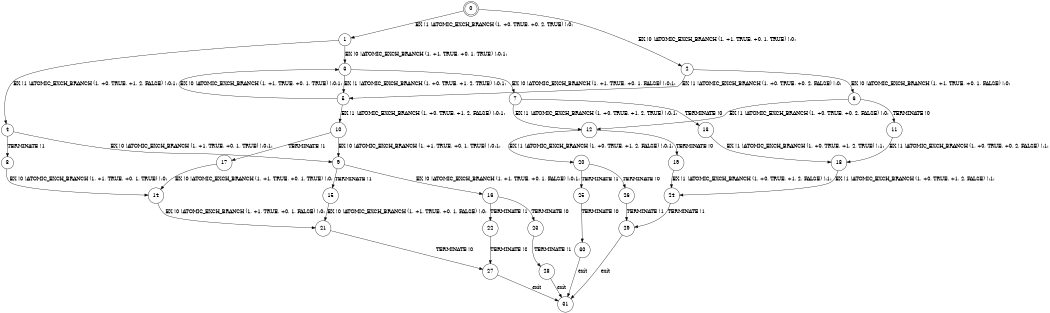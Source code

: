 digraph BCG {
size = "7, 10.5";
center = TRUE;
node [shape = circle];
0 [peripheries = 2];
0 -> 1 [label = "EX !1 !ATOMIC_EXCH_BRANCH (1, +0, TRUE, +0, 2, TRUE) !:0:"];
0 -> 2 [label = "EX !0 !ATOMIC_EXCH_BRANCH (1, +1, TRUE, +0, 1, TRUE) !:0:"];
1 -> 3 [label = "EX !0 !ATOMIC_EXCH_BRANCH (1, +1, TRUE, +0, 1, TRUE) !:0:1:"];
1 -> 4 [label = "EX !1 !ATOMIC_EXCH_BRANCH (1, +0, TRUE, +1, 2, FALSE) !:0:1:"];
2 -> 5 [label = "EX !1 !ATOMIC_EXCH_BRANCH (1, +0, TRUE, +0, 2, FALSE) !:0:"];
2 -> 6 [label = "EX !0 !ATOMIC_EXCH_BRANCH (1, +1, TRUE, +0, 1, FALSE) !:0:"];
3 -> 5 [label = "EX !1 !ATOMIC_EXCH_BRANCH (1, +0, TRUE, +1, 2, TRUE) !:0:1:"];
3 -> 7 [label = "EX !0 !ATOMIC_EXCH_BRANCH (1, +1, TRUE, +0, 1, FALSE) !:0:1:"];
4 -> 8 [label = "TERMINATE !1"];
4 -> 9 [label = "EX !0 !ATOMIC_EXCH_BRANCH (1, +1, TRUE, +0, 1, TRUE) !:0:1:"];
5 -> 10 [label = "EX !1 !ATOMIC_EXCH_BRANCH (1, +0, TRUE, +1, 2, FALSE) !:0:1:"];
5 -> 3 [label = "EX !0 !ATOMIC_EXCH_BRANCH (1, +1, TRUE, +0, 1, TRUE) !:0:1:"];
6 -> 11 [label = "TERMINATE !0"];
6 -> 12 [label = "EX !1 !ATOMIC_EXCH_BRANCH (1, +0, TRUE, +0, 2, FALSE) !:0:"];
7 -> 13 [label = "TERMINATE !0"];
7 -> 12 [label = "EX !1 !ATOMIC_EXCH_BRANCH (1, +0, TRUE, +1, 2, TRUE) !:0:1:"];
8 -> 14 [label = "EX !0 !ATOMIC_EXCH_BRANCH (1, +1, TRUE, +0, 1, TRUE) !:0:"];
9 -> 15 [label = "TERMINATE !1"];
9 -> 16 [label = "EX !0 !ATOMIC_EXCH_BRANCH (1, +1, TRUE, +0, 1, FALSE) !:0:1:"];
10 -> 17 [label = "TERMINATE !1"];
10 -> 9 [label = "EX !0 !ATOMIC_EXCH_BRANCH (1, +1, TRUE, +0, 1, TRUE) !:0:1:"];
11 -> 18 [label = "EX !1 !ATOMIC_EXCH_BRANCH (1, +0, TRUE, +0, 2, FALSE) !:1:"];
12 -> 19 [label = "TERMINATE !0"];
12 -> 20 [label = "EX !1 !ATOMIC_EXCH_BRANCH (1, +0, TRUE, +1, 2, FALSE) !:0:1:"];
13 -> 18 [label = "EX !1 !ATOMIC_EXCH_BRANCH (1, +0, TRUE, +1, 2, TRUE) !:1:"];
14 -> 21 [label = "EX !0 !ATOMIC_EXCH_BRANCH (1, +1, TRUE, +0, 1, FALSE) !:0:"];
15 -> 21 [label = "EX !0 !ATOMIC_EXCH_BRANCH (1, +1, TRUE, +0, 1, FALSE) !:0:"];
16 -> 22 [label = "TERMINATE !1"];
16 -> 23 [label = "TERMINATE !0"];
17 -> 14 [label = "EX !0 !ATOMIC_EXCH_BRANCH (1, +1, TRUE, +0, 1, TRUE) !:0:"];
18 -> 24 [label = "EX !1 !ATOMIC_EXCH_BRANCH (1, +0, TRUE, +1, 2, FALSE) !:1:"];
19 -> 24 [label = "EX !1 !ATOMIC_EXCH_BRANCH (1, +0, TRUE, +1, 2, FALSE) !:1:"];
20 -> 25 [label = "TERMINATE !1"];
20 -> 26 [label = "TERMINATE !0"];
21 -> 27 [label = "TERMINATE !0"];
22 -> 27 [label = "TERMINATE !0"];
23 -> 28 [label = "TERMINATE !1"];
24 -> 29 [label = "TERMINATE !1"];
25 -> 30 [label = "TERMINATE !0"];
26 -> 29 [label = "TERMINATE !1"];
27 -> 31 [label = "exit"];
28 -> 31 [label = "exit"];
29 -> 31 [label = "exit"];
30 -> 31 [label = "exit"];
}
